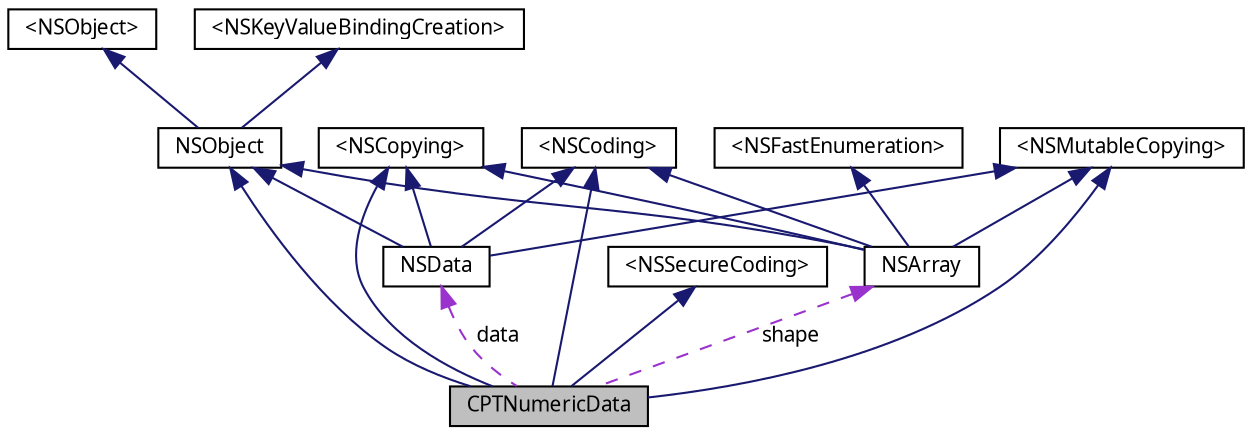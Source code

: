 digraph "CPTNumericData"
{
 // LATEX_PDF_SIZE
  bgcolor="transparent";
  edge [fontname="Lucinda Grande",fontsize="10",labelfontname="Lucinda Grande",labelfontsize="10"];
  node [fontname="Lucinda Grande",fontsize="10",shape=record];
  Node1 [label="CPTNumericData",height=0.2,width=0.4,color="black", fillcolor="grey75", style="filled", fontcolor="black",tooltip="An annotated NSData type."];
  Node2 -> Node1 [dir="back",color="midnightblue",fontsize="10",style="solid",fontname="Lucinda Grande"];
  Node2 [label="NSObject",height=0.2,width=0.4,color="black",URL="/Users/eskroch/Projects/Core Plot/documentation/doxygen/doxygen-cocoa-tags.xml$https://developer.apple.com/library/mac/.html#documentation/Cocoa/Reference/Foundation/Classes/NSObject_Class/Reference/Reference",tooltip=" "];
  Node3 -> Node2 [dir="back",color="midnightblue",fontsize="10",style="solid",fontname="Lucinda Grande"];
  Node3 [label="\<NSObject\>",height=0.2,width=0.4,color="black",URL="/Users/eskroch/Projects/Core Plot/documentation/doxygen/doxygen-cocoa-tags.xml$https://developer.apple.com/library/mac/.html#documentation/Cocoa/Reference/Foundation/Protocols/NSObject_Protocol/Reference/NSObject",tooltip=" "];
  Node4 -> Node2 [dir="back",color="midnightblue",fontsize="10",style="solid",fontname="Lucinda Grande"];
  Node4 [label="\<NSKeyValueBindingCreation\>",height=0.2,width=0.4,color="black",URL="/Users/eskroch/Projects/Core Plot/documentation/doxygen/doxygen-cocoa-tags.xml$https://developer.apple.com/library/mac/.html#documentation/Cocoa/Reference/ApplicationKit/Protocols/NSKeyValueBindingCreation_Protocol/Reference/Reference",tooltip=" "];
  Node5 -> Node1 [dir="back",color="midnightblue",fontsize="10",style="solid",fontname="Lucinda Grande"];
  Node5 [label="\<NSCopying\>",height=0.2,width=0.4,color="black",URL="/Users/eskroch/Projects/Core Plot/documentation/doxygen/doxygen-cocoa-tags.xml$https://developer.apple.com/library/mac/.html#documentation/Cocoa/Reference/Foundation/Protocols/NSCopying_Protocol/Reference/Reference",tooltip=" "];
  Node6 -> Node1 [dir="back",color="midnightblue",fontsize="10",style="solid",fontname="Lucinda Grande"];
  Node6 [label="\<NSMutableCopying\>",height=0.2,width=0.4,color="black",URL="/Users/eskroch/Projects/Core Plot/documentation/doxygen/doxygen-cocoa-tags.xml$https://developer.apple.com/library/mac/.html#documentation/Cocoa/Reference/Foundation/Protocols/NSMutableCopying_Protocol/Reference/Reference",tooltip=" "];
  Node7 -> Node1 [dir="back",color="midnightblue",fontsize="10",style="solid",fontname="Lucinda Grande"];
  Node7 [label="\<NSCoding\>",height=0.2,width=0.4,color="black",URL="/Users/eskroch/Projects/Core Plot/documentation/doxygen/doxygen-cocoa-tags.xml$https://developer.apple.com/library/mac/.html#documentation/Cocoa/Reference/Foundation/Protocols/NSCoding_Protocol/Reference/Reference",tooltip=" "];
  Node8 -> Node1 [dir="back",color="midnightblue",fontsize="10",style="solid",fontname="Lucinda Grande"];
  Node8 [label="\<NSSecureCoding\>",height=0.2,width=0.4,color="black",URL="/Users/eskroch/Projects/Core Plot/documentation/doxygen/doxygen-cocoa-tags.xml$https://developer.apple.com/library/mac/documentation/Foundation/Reference/NSSecureCoding_Protocol_Ref/.html",tooltip=" "];
  Node9 -> Node1 [dir="back",color="darkorchid3",fontsize="10",style="dashed",label=" data" ,fontname="Lucinda Grande"];
  Node9 [label="NSData",height=0.2,width=0.4,color="black",URL="/Users/eskroch/Projects/Core Plot/documentation/doxygen/doxygen-cocoa-tags.xml$https://developer.apple.com/library/mac/.html#documentation/Cocoa/Reference/Foundation/Classes/NSData_Class/Reference/Reference",tooltip=" "];
  Node2 -> Node9 [dir="back",color="midnightblue",fontsize="10",style="solid",fontname="Lucinda Grande"];
  Node7 -> Node9 [dir="back",color="midnightblue",fontsize="10",style="solid",fontname="Lucinda Grande"];
  Node5 -> Node9 [dir="back",color="midnightblue",fontsize="10",style="solid",fontname="Lucinda Grande"];
  Node6 -> Node9 [dir="back",color="midnightblue",fontsize="10",style="solid",fontname="Lucinda Grande"];
  Node10 -> Node1 [dir="back",color="darkorchid3",fontsize="10",style="dashed",label=" shape" ,fontname="Lucinda Grande"];
  Node10 [label="NSArray",height=0.2,width=0.4,color="black",URL="/Users/eskroch/Projects/Core Plot/documentation/doxygen/doxygen-cocoa-tags.xml$https://developer.apple.com/library/mac/.html#documentation/Cocoa/Reference/Foundation/Classes/NSArray_Class/Reference/Reference",tooltip=" "];
  Node2 -> Node10 [dir="back",color="midnightblue",fontsize="10",style="solid",fontname="Lucinda Grande"];
  Node7 -> Node10 [dir="back",color="midnightblue",fontsize="10",style="solid",fontname="Lucinda Grande"];
  Node5 -> Node10 [dir="back",color="midnightblue",fontsize="10",style="solid",fontname="Lucinda Grande"];
  Node11 -> Node10 [dir="back",color="midnightblue",fontsize="10",style="solid",fontname="Lucinda Grande"];
  Node11 [label="\<NSFastEnumeration\>",height=0.2,width=0.4,color="black",URL="/Users/eskroch/Projects/Core Plot/documentation/doxygen/doxygen-cocoa-tags.xml$https://developer.apple.com/library/mac/.html#documentation/Cocoa/Reference/NSFastEnumeration_protocol/Reference/NSFastEnumeration",tooltip=" "];
  Node6 -> Node10 [dir="back",color="midnightblue",fontsize="10",style="solid",fontname="Lucinda Grande"];
}
